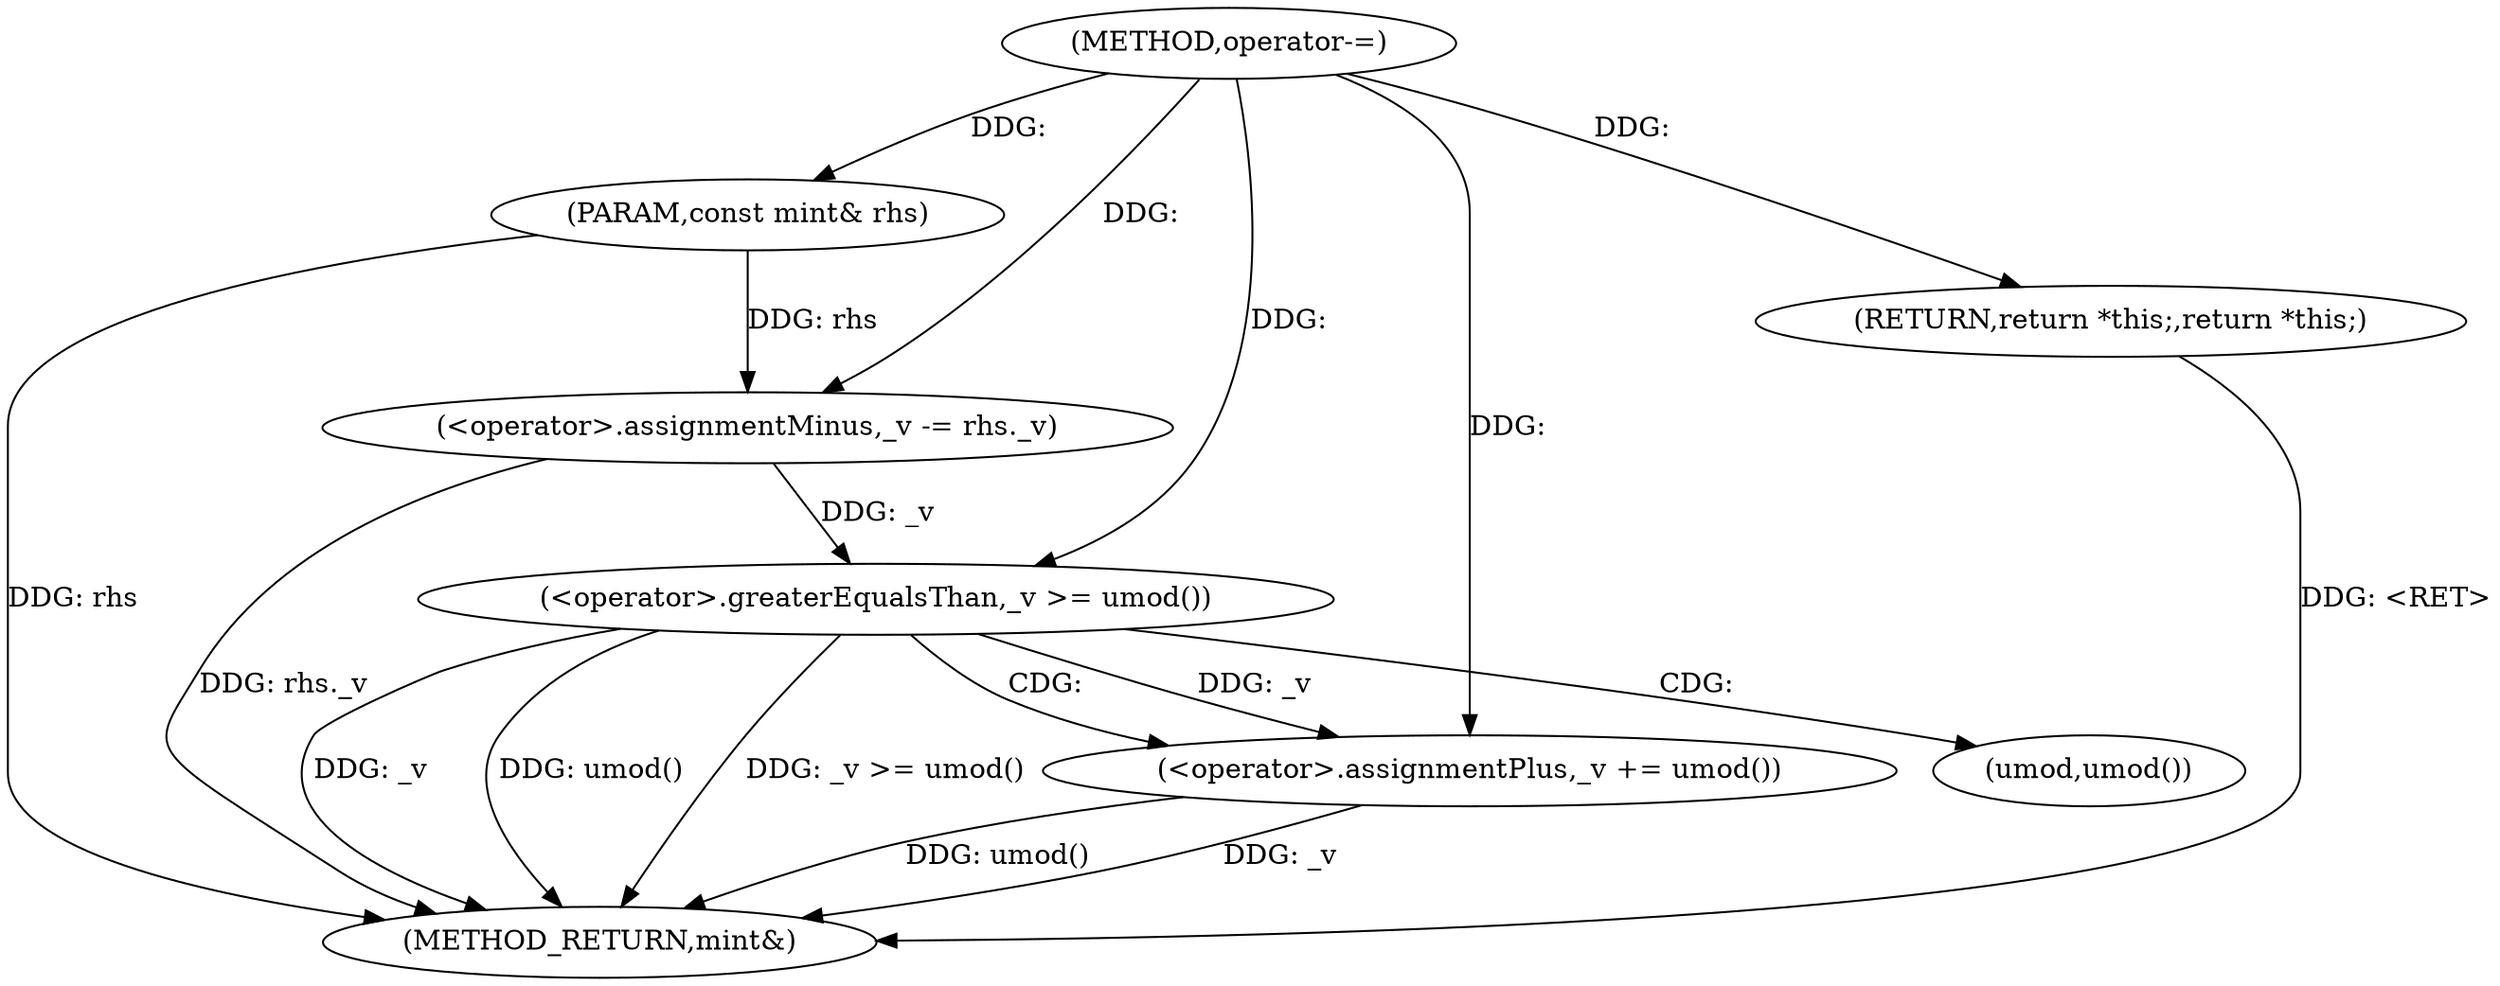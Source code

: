 digraph "operator-=" {  
"1000893" [label = "(METHOD,operator-=)" ]
"1000911" [label = "(METHOD_RETURN,mint&)" ]
"1000894" [label = "(PARAM,const mint& rhs)" ]
"1000896" [label = "(<operator>.assignmentMinus,_v -= rhs._v)" ]
"1000908" [label = "(RETURN,return *this;,return *this;)" ]
"1000902" [label = "(<operator>.greaterEqualsThan,_v >= umod())" ]
"1000905" [label = "(<operator>.assignmentPlus,_v += umod())" ]
"1000907" [label = "(umod,umod())" ]
  "1000908" -> "1000911"  [ label = "DDG: <RET>"] 
  "1000894" -> "1000911"  [ label = "DDG: rhs"] 
  "1000896" -> "1000911"  [ label = "DDG: rhs._v"] 
  "1000902" -> "1000911"  [ label = "DDG: _v"] 
  "1000902" -> "1000911"  [ label = "DDG: umod()"] 
  "1000902" -> "1000911"  [ label = "DDG: _v >= umod()"] 
  "1000905" -> "1000911"  [ label = "DDG: _v"] 
  "1000905" -> "1000911"  [ label = "DDG: umod()"] 
  "1000893" -> "1000894"  [ label = "DDG: "] 
  "1000894" -> "1000896"  [ label = "DDG: rhs"] 
  "1000893" -> "1000908"  [ label = "DDG: "] 
  "1000893" -> "1000896"  [ label = "DDG: "] 
  "1000893" -> "1000905"  [ label = "DDG: "] 
  "1000896" -> "1000902"  [ label = "DDG: _v"] 
  "1000893" -> "1000902"  [ label = "DDG: "] 
  "1000902" -> "1000905"  [ label = "DDG: _v"] 
  "1000902" -> "1000907"  [ label = "CDG: "] 
  "1000902" -> "1000905"  [ label = "CDG: "] 
}
